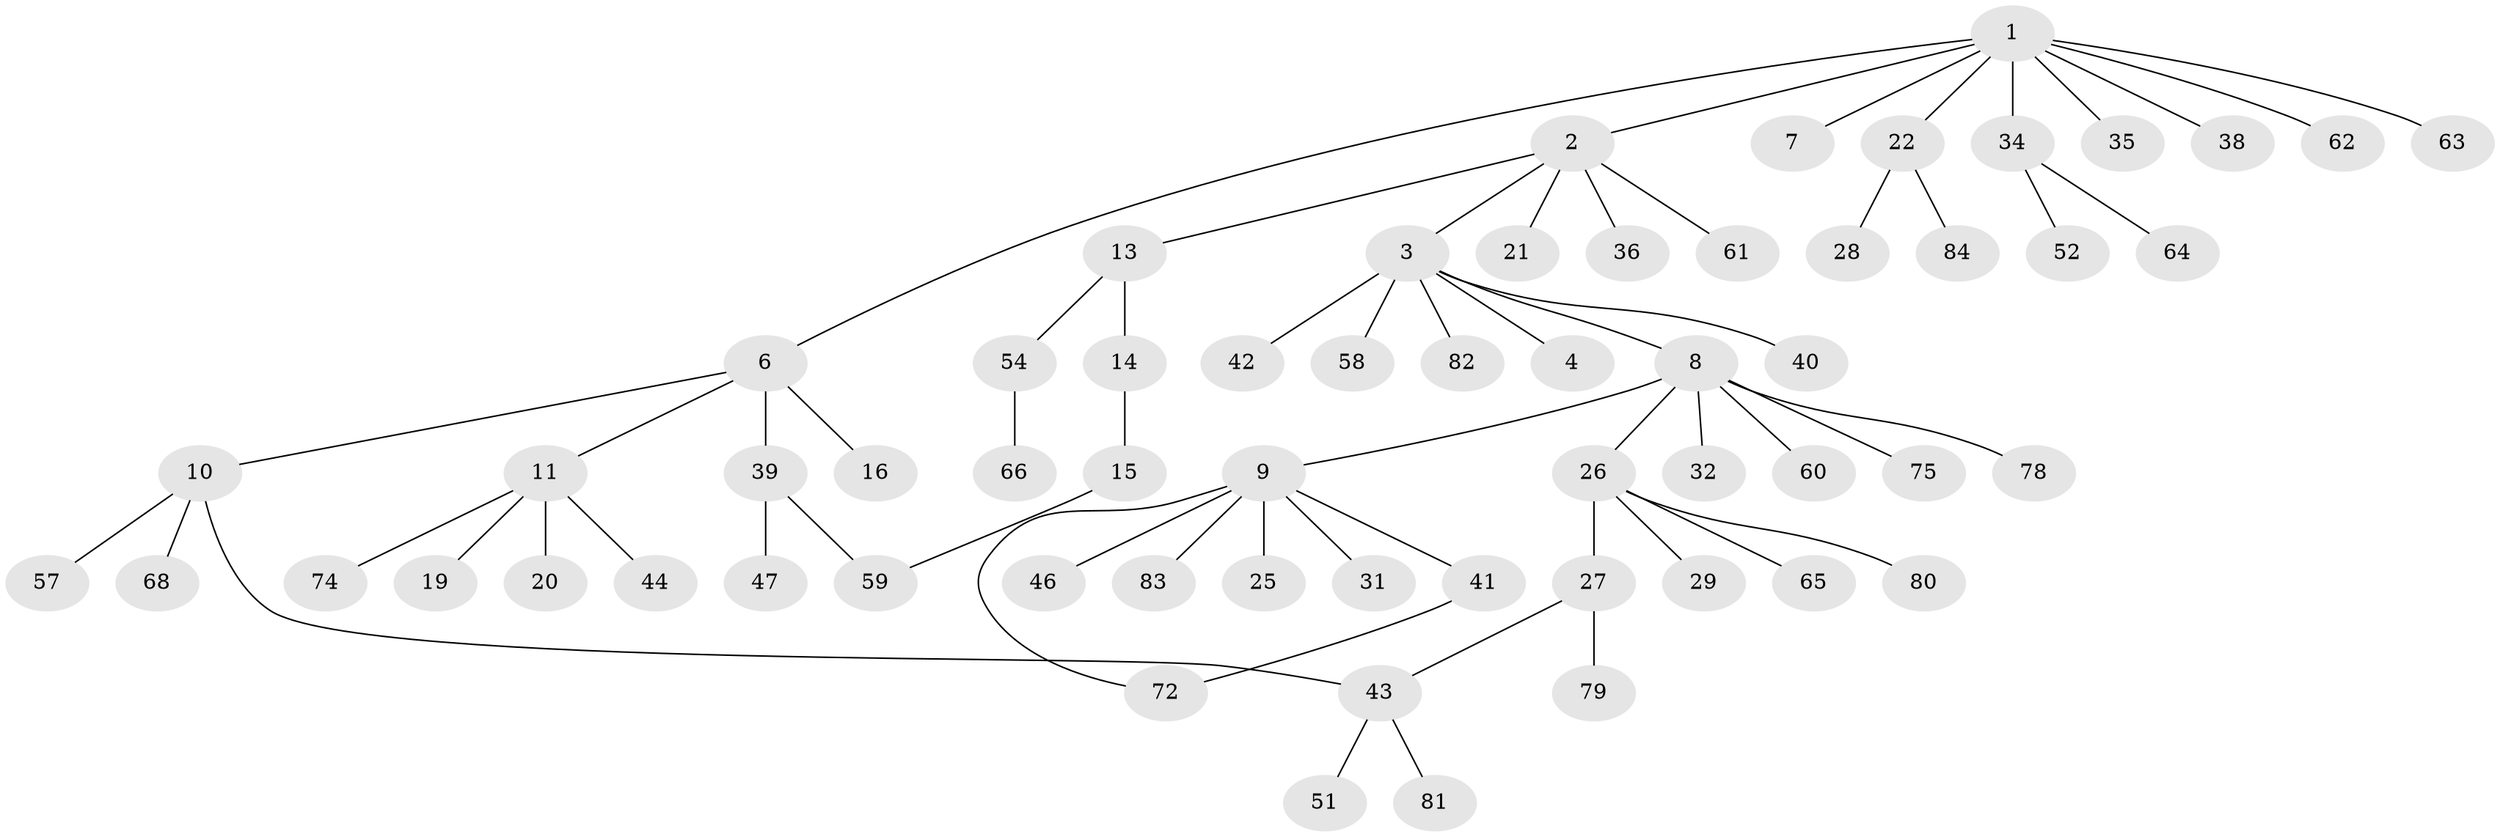 // Generated by graph-tools (version 1.1) at 2025/23/03/03/25 07:23:50]
// undirected, 61 vertices, 63 edges
graph export_dot {
graph [start="1"]
  node [color=gray90,style=filled];
  1 [super="+5"];
  2 [super="+12"];
  3 [super="+77"];
  4;
  6 [super="+23"];
  7 [super="+76"];
  8 [super="+45"];
  9 [super="+24"];
  10 [super="+17"];
  11 [super="+18"];
  13 [super="+55"];
  14 [super="+49"];
  15 [super="+30"];
  16 [super="+53"];
  19;
  20;
  21;
  22 [super="+33"];
  25;
  26 [super="+67"];
  27 [super="+37"];
  28;
  29;
  31;
  32 [super="+70"];
  34 [super="+50"];
  35;
  36;
  38;
  39 [super="+48"];
  40;
  41;
  42;
  43 [super="+69"];
  44;
  46;
  47;
  51;
  52 [super="+71"];
  54 [super="+56"];
  57;
  58;
  59;
  60;
  61;
  62;
  63;
  64;
  65;
  66;
  68;
  72 [super="+73"];
  74;
  75;
  78;
  79;
  80;
  81;
  82;
  83;
  84;
  1 -- 2;
  1 -- 62;
  1 -- 34;
  1 -- 35;
  1 -- 6;
  1 -- 7;
  1 -- 38;
  1 -- 22;
  1 -- 63;
  2 -- 3;
  2 -- 21;
  2 -- 36;
  2 -- 61;
  2 -- 13;
  3 -- 4;
  3 -- 8;
  3 -- 40;
  3 -- 42;
  3 -- 58;
  3 -- 82;
  6 -- 10;
  6 -- 11;
  6 -- 16;
  6 -- 39;
  8 -- 9;
  8 -- 26;
  8 -- 32;
  8 -- 60;
  8 -- 75;
  8 -- 78;
  9 -- 25;
  9 -- 31;
  9 -- 41;
  9 -- 46;
  9 -- 72;
  9 -- 83;
  10 -- 57;
  10 -- 68;
  10 -- 43;
  11 -- 19;
  11 -- 20;
  11 -- 74;
  11 -- 44;
  13 -- 14;
  13 -- 54;
  14 -- 15;
  15 -- 59;
  22 -- 28;
  22 -- 84;
  26 -- 27;
  26 -- 29;
  26 -- 65;
  26 -- 80;
  27 -- 79;
  27 -- 43;
  34 -- 64;
  34 -- 52;
  39 -- 47;
  39 -- 59;
  41 -- 72;
  43 -- 51;
  43 -- 81;
  54 -- 66;
}
